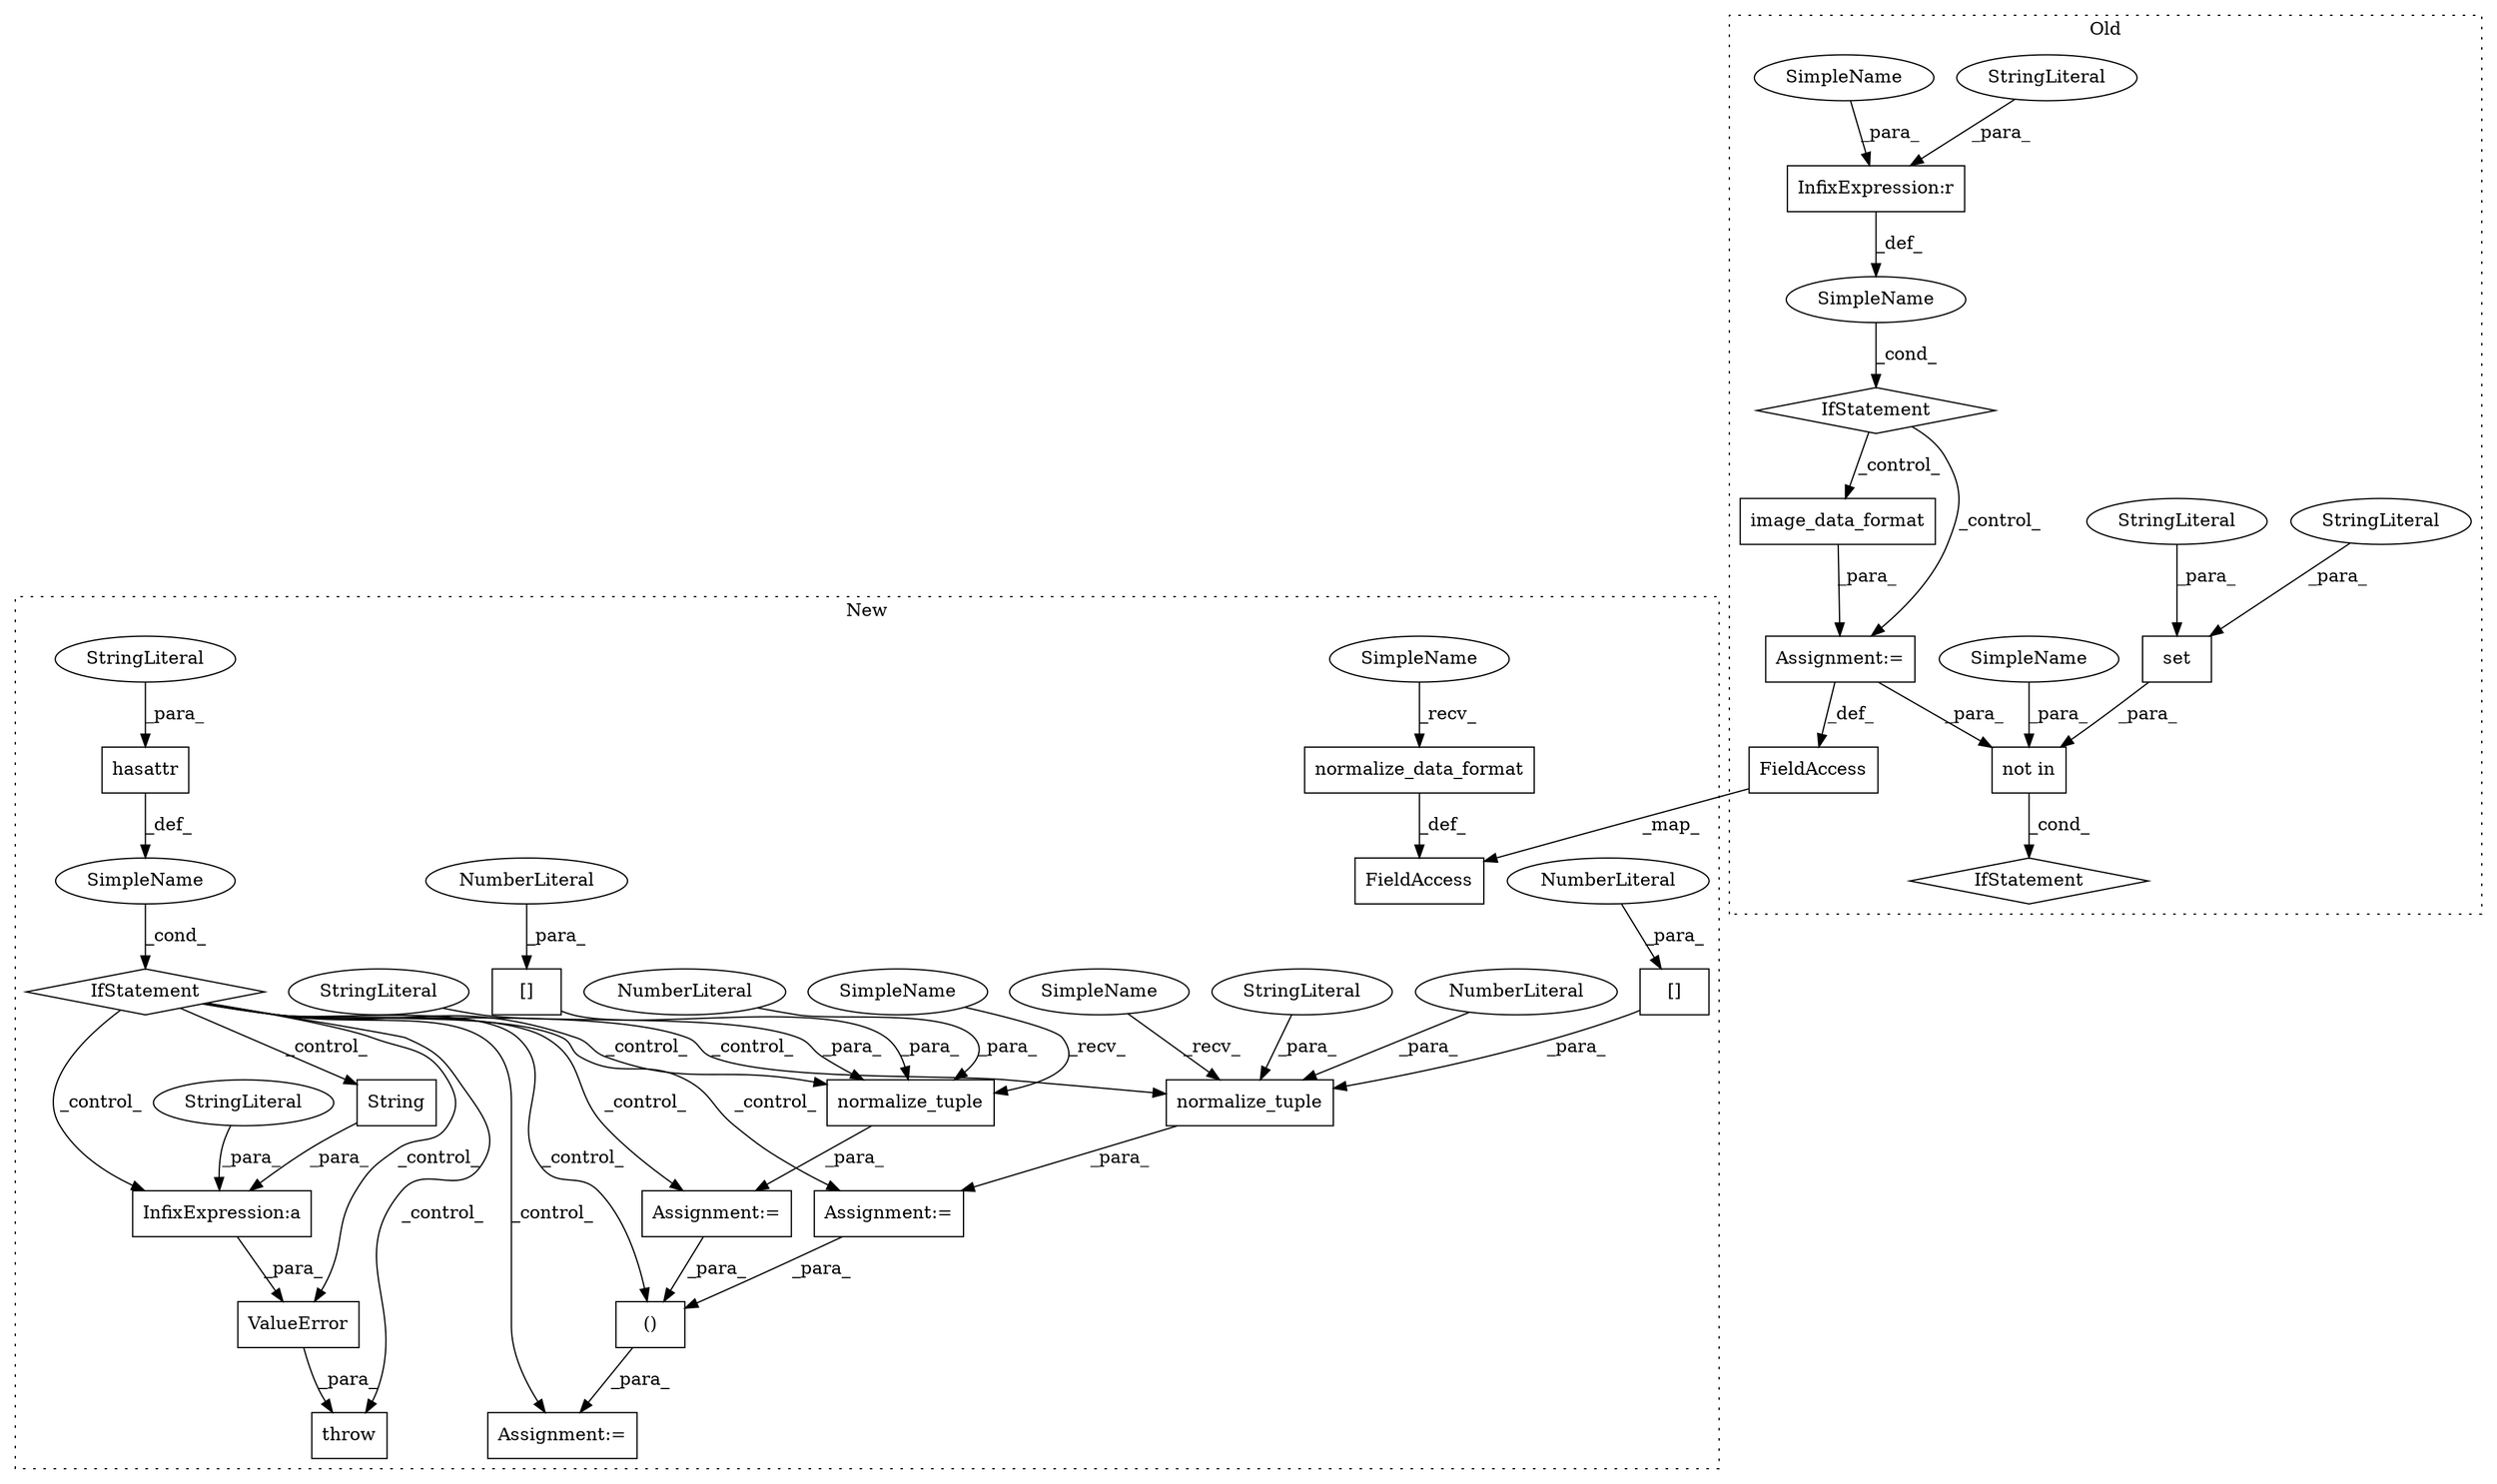 digraph G {
subgraph cluster0 {
1 [label="not in" a="108" s="38484" l="56" shape="box"];
3 [label="IfStatement" a="25" s="38476,38540" l="8,2" shape="diamond"];
10 [label="InfixExpression:r" a="27" s="38369" l="4" shape="box"];
11 [label="IfStatement" a="25" s="38354,38382" l="4,2" shape="diamond"];
12 [label="SimpleName" a="42" s="" l="" shape="ellipse"];
13 [label="image_data_format" a="32" s="38412" l="19" shape="box"];
14 [label="set" a="32" s="38503,38539" l="4,1" shape="box"];
23 [label="StringLiteral" a="45" s="38523" l="16" shape="ellipse"];
25 [label="StringLiteral" a="45" s="38507" l="15" shape="ellipse"];
27 [label="StringLiteral" a="45" s="38373" l="9" shape="ellipse"];
31 [label="Assignment:=" a="7" s="38403" l="1" shape="box"];
37 [label="FieldAccess" a="22" s="38645" l="16" shape="box"];
38 [label="SimpleName" a="42" s="38484" l="11" shape="ellipse"];
39 [label="SimpleName" a="42" s="38358" l="11" shape="ellipse"];
label = "Old";
style="dotted";
}
subgraph cluster1 {
2 [label="String" a="32" s="26031,26045" l="7,1" shape="box"];
4 [label="IfStatement" a="25" s="25283,25313" l="4,2" shape="diamond"];
5 [label="SimpleName" a="42" s="" l="" shape="ellipse"];
6 [label="InfixExpression:a" a="27" s="26028" l="3" shape="box"];
7 [label="StringLiteral" a="45" s="25770" l="258" shape="ellipse"];
8 [label="throw" a="53" s="25753" l="6" shape="box"];
9 [label="()" a="106" s="25668" l="62" shape="box"];
15 [label="normalize_tuple" a="32" s="25588,25639" l="16,1" shape="box"];
16 [label="[]" a="2" s="25604,25613" l="8,1" shape="box"];
17 [label="NumberLiteral" a="34" s="25612" l="1" shape="ellipse"];
18 [label="NumberLiteral" a="34" s="25615" l="1" shape="ellipse"];
19 [label="normalize_tuple" a="32" s="25504,25555" l="16,1" shape="box"];
20 [label="NumberLiteral" a="34" s="25531" l="1" shape="ellipse"];
21 [label="[]" a="2" s="25520,25529" l="8,1" shape="box"];
22 [label="NumberLiteral" a="34" s="25528" l="1" shape="ellipse"];
24 [label="StringLiteral" a="45" s="25533" l="22" shape="ellipse"];
26 [label="StringLiteral" a="45" s="25617" l="22" shape="ellipse"];
28 [label="ValueError" a="32" s="25759,26046" l="11,1" shape="box"];
29 [label="hasattr" a="32" s="25287,25312" l="8,1" shape="box"];
30 [label="StringLiteral" a="45" s="25303" l="9" shape="ellipse"];
32 [label="Assignment:=" a="7" s="25576" l="1" shape="box"];
33 [label="Assignment:=" a="7" s="25660" l="8" shape="box"];
34 [label="Assignment:=" a="7" s="25492" l="1" shape="box"];
35 [label="normalize_data_format" a="32" s="25042,25075" l="22,1" shape="box"];
36 [label="FieldAccess" a="22" s="25014" l="16" shape="box"];
40 [label="SimpleName" a="42" s="25031" l="10" shape="ellipse"];
41 [label="SimpleName" a="42" s="25577" l="10" shape="ellipse"];
42 [label="SimpleName" a="42" s="25493" l="10" shape="ellipse"];
label = "New";
style="dotted";
}
1 -> 3 [label="_cond_"];
2 -> 6 [label="_para_"];
4 -> 6 [label="_control_"];
4 -> 34 [label="_control_"];
4 -> 28 [label="_control_"];
4 -> 32 [label="_control_"];
4 -> 33 [label="_control_"];
4 -> 9 [label="_control_"];
4 -> 19 [label="_control_"];
4 -> 2 [label="_control_"];
4 -> 8 [label="_control_"];
4 -> 15 [label="_control_"];
5 -> 4 [label="_cond_"];
6 -> 28 [label="_para_"];
7 -> 6 [label="_para_"];
9 -> 33 [label="_para_"];
10 -> 12 [label="_def_"];
11 -> 13 [label="_control_"];
11 -> 31 [label="_control_"];
12 -> 11 [label="_cond_"];
13 -> 31 [label="_para_"];
14 -> 1 [label="_para_"];
15 -> 32 [label="_para_"];
16 -> 15 [label="_para_"];
17 -> 16 [label="_para_"];
18 -> 15 [label="_para_"];
19 -> 34 [label="_para_"];
20 -> 19 [label="_para_"];
21 -> 19 [label="_para_"];
22 -> 21 [label="_para_"];
23 -> 14 [label="_para_"];
24 -> 19 [label="_para_"];
25 -> 14 [label="_para_"];
26 -> 15 [label="_para_"];
27 -> 10 [label="_para_"];
28 -> 8 [label="_para_"];
29 -> 5 [label="_def_"];
30 -> 29 [label="_para_"];
31 -> 1 [label="_para_"];
31 -> 37 [label="_def_"];
32 -> 9 [label="_para_"];
34 -> 9 [label="_para_"];
35 -> 36 [label="_def_"];
37 -> 36 [label="_map_"];
38 -> 1 [label="_para_"];
39 -> 10 [label="_para_"];
40 -> 35 [label="_recv_"];
41 -> 15 [label="_recv_"];
42 -> 19 [label="_recv_"];
}